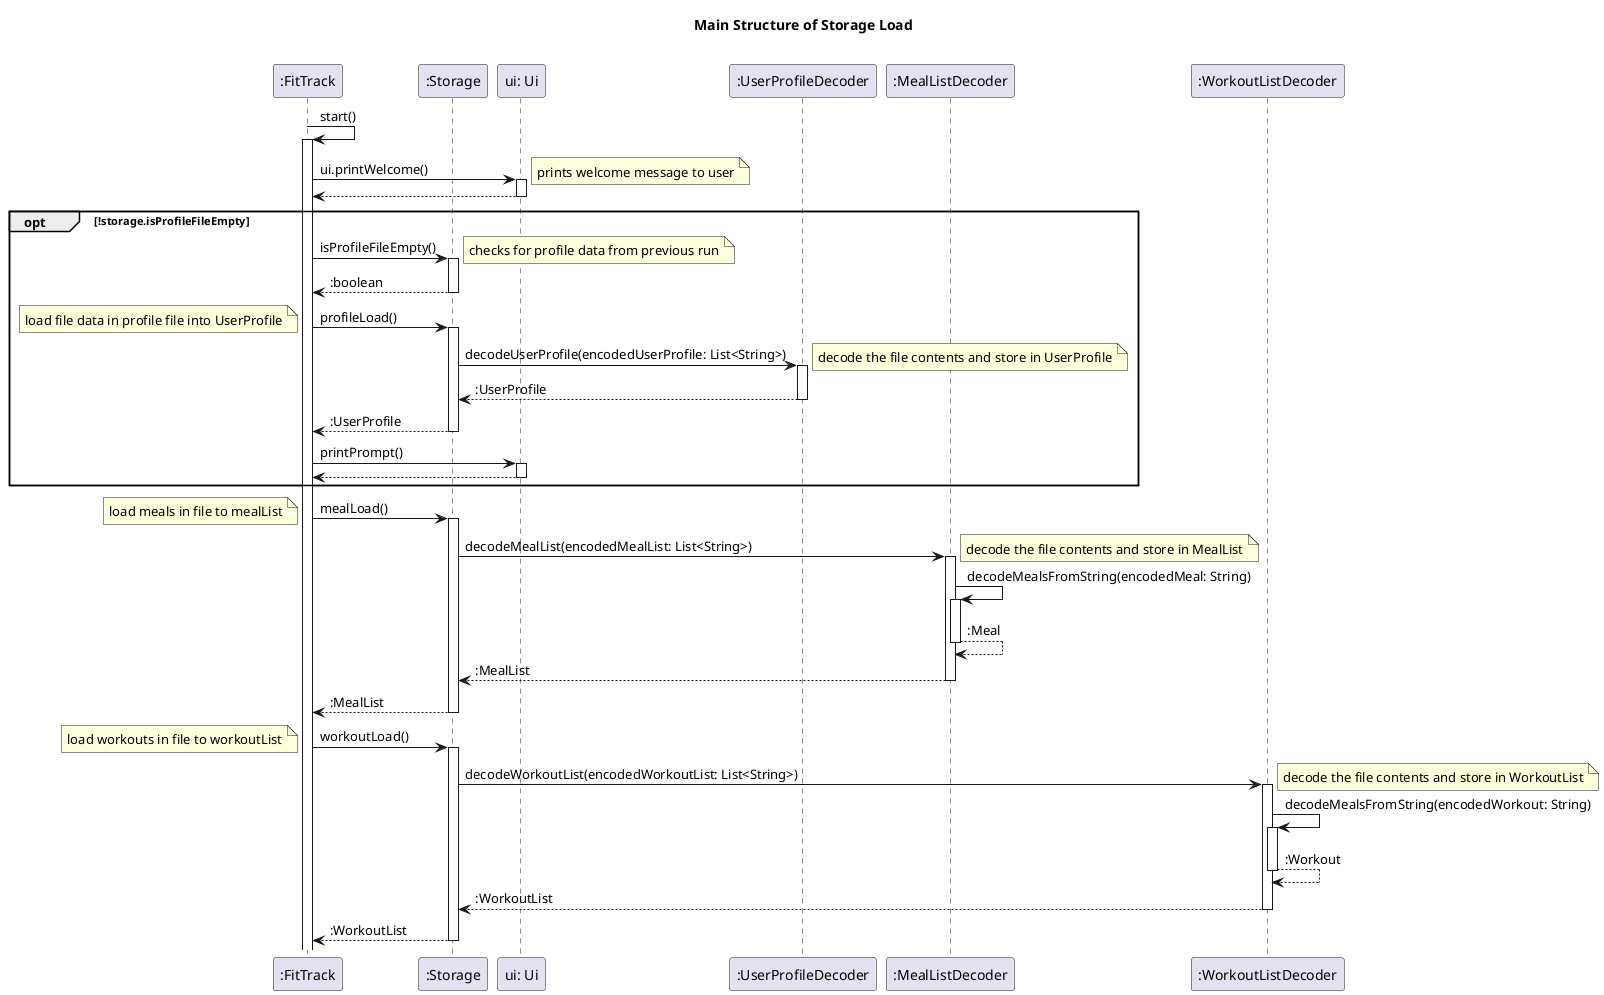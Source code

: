 @startuml
title Main Structure of Storage Load\n

participant ":FitTrack" as main
participant ":Storage" as storage
participant "ui: Ui" as ui
participant ":UserProfileDecoder" as pDecoder
participant ":MealListDecoder" as mDecoder
participant ":WorkoutListDecoder" as wDecoder

main -> main ++: start()
main -> ui ++: ui.printWelcome()
note right: prints welcome message to user
return

group opt [!storage.isProfileFileEmpty]
    main -> storage ++: isProfileFileEmpty()
    note right: checks for profile data from previous run
    return :boolean

    main -> storage ++: profileLoad()
    note left: load file data in profile file into UserProfile
    storage -> pDecoder ++: decodeUserProfile(encodedUserProfile: List<String>)
    note right: decode the file contents and store in UserProfile
    return :UserProfile
    return :UserProfile

    main -> ui ++: printPrompt()
    return
end

main -> storage ++: mealLoad()
note left: load meals in file to mealList
storage -> mDecoder ++: decodeMealList(encodedMealList: List<String>)
note right: decode the file contents and store in MealList
mDecoder -> mDecoder ++: decodeMealsFromString(encodedMeal: String)
return :Meal
return :MealList
return :MealList

main -> storage ++: workoutLoad()
note left: load workouts in file to workoutList
storage -> wDecoder ++: decodeWorkoutList(encodedWorkoutList: List<String>)
note right: decode the file contents and store in WorkoutList
wDecoder -> wDecoder ++: decodeMealsFromString(encodedWorkout: String)
return :Workout
return :WorkoutList
return :WorkoutList

@enduml